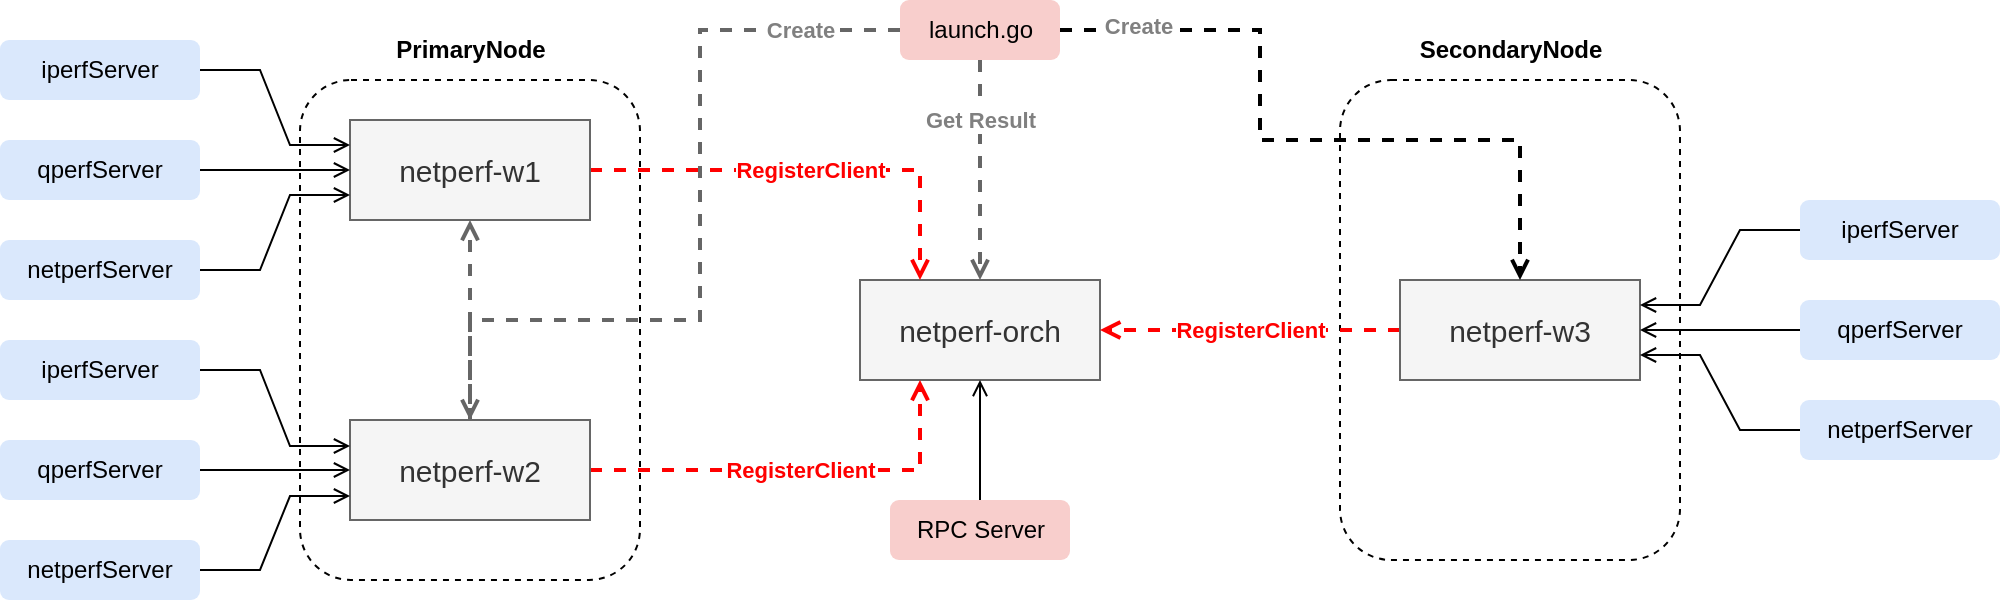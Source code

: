 <mxfile version="27.2.0" pages="3">
  <diagram id="VXbAGeEgsVZhyaCTbNGl" name="netperf1">
    <mxGraphModel dx="2221" dy="900" grid="1" gridSize="10" guides="1" tooltips="1" connect="1" arrows="1" fold="1" page="1" pageScale="1" pageWidth="827" pageHeight="1169" math="0" shadow="0">
      <root>
        <mxCell id="0" />
        <mxCell id="1" parent="0" />
        <mxCell id="hafv1-6mppV9TQb51-2B-1" value="" style="rounded=1;whiteSpace=wrap;html=1;dashed=1;fillColor=none;" parent="1" vertex="1">
          <mxGeometry x="40" y="170" width="170" height="250" as="geometry" />
        </mxCell>
        <mxCell id="hafv1-6mppV9TQb51-2B-2" value="" style="rounded=1;whiteSpace=wrap;html=1;dashed=1;fillColor=none;" parent="1" vertex="1">
          <mxGeometry x="560" y="170" width="170" height="240" as="geometry" />
        </mxCell>
        <mxCell id="hafv1-6mppV9TQb51-2B-3" value="PrimaryNode" style="text;html=1;align=center;verticalAlign=middle;resizable=0;points=[];autosize=1;strokeColor=none;fillColor=none;fontStyle=1" parent="1" vertex="1">
          <mxGeometry x="80" y="140" width="90" height="30" as="geometry" />
        </mxCell>
        <mxCell id="hafv1-6mppV9TQb51-2B-4" value="SecondaryNode" style="text;html=1;align=center;verticalAlign=middle;resizable=0;points=[];autosize=1;strokeColor=none;fillColor=none;fontStyle=1" parent="1" vertex="1">
          <mxGeometry x="590" y="140" width="110" height="30" as="geometry" />
        </mxCell>
        <mxCell id="hafv1-6mppV9TQb51-2B-5" value="netperf-orch" style="rounded=0;whiteSpace=wrap;html=1;fontSize=15;fillColor=#f5f5f5;fontColor=#333333;strokeColor=#666666;" parent="1" vertex="1">
          <mxGeometry x="320" y="270" width="120" height="50" as="geometry" />
        </mxCell>
        <mxCell id="r1giTlEywSLLr1laafx--2" value="RegisterClient" style="edgeStyle=orthogonalEdgeStyle;rounded=0;orthogonalLoop=1;jettySize=auto;html=1;exitX=1;exitY=0.5;exitDx=0;exitDy=0;entryX=0.25;entryY=0;entryDx=0;entryDy=0;dashed=1;strokeWidth=2;endArrow=open;endFill=0;fontStyle=1;fillColor=#f8cecc;strokeColor=#FF0000;fontColor=#FF0000;" edge="1" parent="1" source="hafv1-6mppV9TQb51-2B-6" target="hafv1-6mppV9TQb51-2B-5">
          <mxGeometry relative="1" as="geometry" />
        </mxCell>
        <mxCell id="hafv1-6mppV9TQb51-2B-6" value="netperf-w1" style="rounded=0;whiteSpace=wrap;html=1;fontSize=15;fillColor=#f5f5f5;fontColor=#333333;strokeColor=#666666;" parent="1" vertex="1">
          <mxGeometry x="65" y="190" width="120" height="50" as="geometry" />
        </mxCell>
        <mxCell id="r1giTlEywSLLr1laafx--3" value="RegisterClient" style="edgeStyle=orthogonalEdgeStyle;rounded=0;orthogonalLoop=1;jettySize=auto;html=1;exitX=1;exitY=0.5;exitDx=0;exitDy=0;entryX=0.25;entryY=1;entryDx=0;entryDy=0;dashed=1;strokeWidth=2;endArrow=open;endFill=0;fontStyle=1;fillColor=#f8cecc;strokeColor=#FF0000;fontColor=#FF0000;" edge="1" parent="1" source="hafv1-6mppV9TQb51-2B-7" target="hafv1-6mppV9TQb51-2B-5">
          <mxGeometry relative="1" as="geometry" />
        </mxCell>
        <mxCell id="7cTPpPJ3T0sRZZjvVh4f-9" style="edgeStyle=orthogonalEdgeStyle;rounded=0;orthogonalLoop=1;jettySize=auto;html=1;exitX=0.5;exitY=0;exitDx=0;exitDy=0;entryX=0.5;entryY=1;entryDx=0;entryDy=0;dashed=1;strokeWidth=2;endArrow=open;endFill=0;fillColor=#f5f5f5;strokeColor=#666666;" edge="1" parent="1" source="hafv1-6mppV9TQb51-2B-7" target="hafv1-6mppV9TQb51-2B-6">
          <mxGeometry relative="1" as="geometry" />
        </mxCell>
        <mxCell id="hafv1-6mppV9TQb51-2B-7" value="netperf-w2" style="rounded=0;whiteSpace=wrap;html=1;fontSize=15;fillColor=#f5f5f5;fontColor=#333333;strokeColor=#666666;" parent="1" vertex="1">
          <mxGeometry x="65" y="340" width="120" height="50" as="geometry" />
        </mxCell>
        <mxCell id="r1giTlEywSLLr1laafx--4" value="RegisterClient" style="edgeStyle=orthogonalEdgeStyle;rounded=0;orthogonalLoop=1;jettySize=auto;html=1;exitX=0;exitY=0.5;exitDx=0;exitDy=0;entryX=1;entryY=0.5;entryDx=0;entryDy=0;dashed=1;endArrow=open;endFill=0;strokeWidth=2;fontStyle=1;fillColor=#f8cecc;strokeColor=#FF0000;fontColor=#FF0000;" edge="1" parent="1" source="hafv1-6mppV9TQb51-2B-8" target="hafv1-6mppV9TQb51-2B-5">
          <mxGeometry relative="1" as="geometry">
            <mxPoint as="offset" />
          </mxGeometry>
        </mxCell>
        <mxCell id="hafv1-6mppV9TQb51-2B-8" value="netperf-w3" style="rounded=0;whiteSpace=wrap;html=1;fontSize=15;fillColor=#f5f5f5;fontColor=#333333;strokeColor=#666666;" parent="1" vertex="1">
          <mxGeometry x="590" y="270" width="120" height="50" as="geometry" />
        </mxCell>
        <mxCell id="r1giTlEywSLLr1laafx--1" value="" style="edgeStyle=orthogonalEdgeStyle;rounded=0;orthogonalLoop=1;jettySize=auto;html=1;endArrow=open;endFill=0;" edge="1" parent="1" source="HHlM9YS4lonoVgyk4-k4-9" target="hafv1-6mppV9TQb51-2B-5">
          <mxGeometry relative="1" as="geometry" />
        </mxCell>
        <mxCell id="HHlM9YS4lonoVgyk4-k4-9" value="RPC Server" style="text;html=1;align=center;verticalAlign=middle;resizable=0;points=[];autosize=1;strokeColor=none;fillColor=#f8cecc;rounded=1;" vertex="1" parent="1">
          <mxGeometry x="335" y="380" width="90" height="30" as="geometry" />
        </mxCell>
        <mxCell id="qP9TsbjrUtr7EIJubYnh-11" style="edgeStyle=entityRelationEdgeStyle;rounded=0;orthogonalLoop=1;jettySize=auto;html=1;exitX=1;exitY=0.5;exitDx=0;exitDy=0;entryX=0;entryY=0.25;entryDx=0;entryDy=0;endArrow=open;endFill=0;" edge="1" parent="1" source="qP9TsbjrUtr7EIJubYnh-8" target="hafv1-6mppV9TQb51-2B-6">
          <mxGeometry relative="1" as="geometry" />
        </mxCell>
        <mxCell id="qP9TsbjrUtr7EIJubYnh-8" value="iperfServer" style="rounded=1;whiteSpace=wrap;html=1;fillColor=#dae8fc;strokeColor=none;" vertex="1" parent="1">
          <mxGeometry x="-110" y="150" width="100" height="30" as="geometry" />
        </mxCell>
        <mxCell id="qP9TsbjrUtr7EIJubYnh-13" style="edgeStyle=entityRelationEdgeStyle;rounded=0;orthogonalLoop=1;jettySize=auto;html=1;exitX=1;exitY=0.5;exitDx=0;exitDy=0;entryX=0;entryY=0.5;entryDx=0;entryDy=0;endArrow=open;endFill=0;" edge="1" parent="1" source="qP9TsbjrUtr7EIJubYnh-9" target="hafv1-6mppV9TQb51-2B-6">
          <mxGeometry relative="1" as="geometry" />
        </mxCell>
        <mxCell id="qP9TsbjrUtr7EIJubYnh-9" value="qperfServer" style="rounded=1;whiteSpace=wrap;html=1;fillColor=#dae8fc;strokeColor=none;" vertex="1" parent="1">
          <mxGeometry x="-110" y="200" width="100" height="30" as="geometry" />
        </mxCell>
        <mxCell id="qP9TsbjrUtr7EIJubYnh-14" style="edgeStyle=entityRelationEdgeStyle;rounded=0;orthogonalLoop=1;jettySize=auto;html=1;exitX=1;exitY=0.5;exitDx=0;exitDy=0;entryX=0;entryY=0.75;entryDx=0;entryDy=0;endArrow=open;endFill=0;" edge="1" parent="1" source="qP9TsbjrUtr7EIJubYnh-10" target="hafv1-6mppV9TQb51-2B-6">
          <mxGeometry relative="1" as="geometry" />
        </mxCell>
        <mxCell id="qP9TsbjrUtr7EIJubYnh-10" value="netperfServer" style="rounded=1;whiteSpace=wrap;html=1;fillColor=#dae8fc;strokeColor=none;" vertex="1" parent="1">
          <mxGeometry x="-110" y="250" width="100" height="30" as="geometry" />
        </mxCell>
        <mxCell id="qP9TsbjrUtr7EIJubYnh-16" style="edgeStyle=entityRelationEdgeStyle;rounded=0;orthogonalLoop=1;jettySize=auto;html=1;exitX=1;exitY=0.5;exitDx=0;exitDy=0;entryX=0;entryY=0.25;entryDx=0;entryDy=0;endArrow=open;endFill=0;" edge="1" parent="1" source="qP9TsbjrUtr7EIJubYnh-17">
          <mxGeometry relative="1" as="geometry">
            <mxPoint x="65" y="353" as="targetPoint" />
          </mxGeometry>
        </mxCell>
        <mxCell id="qP9TsbjrUtr7EIJubYnh-17" value="iperfServer" style="rounded=1;whiteSpace=wrap;html=1;fillColor=#dae8fc;strokeColor=none;" vertex="1" parent="1">
          <mxGeometry x="-110" y="300" width="100" height="30" as="geometry" />
        </mxCell>
        <mxCell id="qP9TsbjrUtr7EIJubYnh-18" style="edgeStyle=entityRelationEdgeStyle;rounded=0;orthogonalLoop=1;jettySize=auto;html=1;exitX=1;exitY=0.5;exitDx=0;exitDy=0;entryX=0;entryY=0.5;entryDx=0;entryDy=0;endArrow=open;endFill=0;" edge="1" parent="1" source="qP9TsbjrUtr7EIJubYnh-19">
          <mxGeometry relative="1" as="geometry">
            <mxPoint x="65" y="365" as="targetPoint" />
          </mxGeometry>
        </mxCell>
        <mxCell id="qP9TsbjrUtr7EIJubYnh-19" value="qperfServer" style="rounded=1;whiteSpace=wrap;html=1;fillColor=#dae8fc;strokeColor=none;" vertex="1" parent="1">
          <mxGeometry x="-110" y="350" width="100" height="30" as="geometry" />
        </mxCell>
        <mxCell id="qP9TsbjrUtr7EIJubYnh-20" style="edgeStyle=entityRelationEdgeStyle;rounded=0;orthogonalLoop=1;jettySize=auto;html=1;exitX=1;exitY=0.5;exitDx=0;exitDy=0;entryX=0;entryY=0.75;entryDx=0;entryDy=0;endArrow=open;endFill=0;" edge="1" parent="1" source="qP9TsbjrUtr7EIJubYnh-21">
          <mxGeometry relative="1" as="geometry">
            <mxPoint x="65" y="378" as="targetPoint" />
          </mxGeometry>
        </mxCell>
        <mxCell id="qP9TsbjrUtr7EIJubYnh-21" value="netperfServer" style="rounded=1;whiteSpace=wrap;html=1;fillColor=#dae8fc;strokeColor=none;" vertex="1" parent="1">
          <mxGeometry x="-110" y="400" width="100" height="30" as="geometry" />
        </mxCell>
        <mxCell id="qP9TsbjrUtr7EIJubYnh-22" style="edgeStyle=entityRelationEdgeStyle;rounded=0;orthogonalLoop=1;jettySize=auto;html=1;exitX=0;exitY=0.5;exitDx=0;exitDy=0;entryX=1;entryY=0.25;entryDx=0;entryDy=0;endArrow=open;endFill=0;" edge="1" parent="1" source="qP9TsbjrUtr7EIJubYnh-23" target="hafv1-6mppV9TQb51-2B-8">
          <mxGeometry relative="1" as="geometry">
            <mxPoint x="935" y="263" as="targetPoint" />
          </mxGeometry>
        </mxCell>
        <mxCell id="qP9TsbjrUtr7EIJubYnh-23" value="iperfServer" style="rounded=1;whiteSpace=wrap;html=1;fillColor=#dae8fc;strokeColor=none;" vertex="1" parent="1">
          <mxGeometry x="790" y="230" width="100" height="30" as="geometry" />
        </mxCell>
        <mxCell id="qP9TsbjrUtr7EIJubYnh-29" style="edgeStyle=entityRelationEdgeStyle;rounded=0;orthogonalLoop=1;jettySize=auto;html=1;exitX=0;exitY=0.5;exitDx=0;exitDy=0;endArrow=open;endFill=0;" edge="1" parent="1" source="qP9TsbjrUtr7EIJubYnh-25" target="hafv1-6mppV9TQb51-2B-8">
          <mxGeometry relative="1" as="geometry" />
        </mxCell>
        <mxCell id="qP9TsbjrUtr7EIJubYnh-25" value="qperfServer" style="rounded=1;whiteSpace=wrap;html=1;fillColor=#dae8fc;strokeColor=none;" vertex="1" parent="1">
          <mxGeometry x="790" y="280" width="100" height="30" as="geometry" />
        </mxCell>
        <mxCell id="qP9TsbjrUtr7EIJubYnh-30" style="edgeStyle=entityRelationEdgeStyle;rounded=0;orthogonalLoop=1;jettySize=auto;html=1;exitX=0;exitY=0.5;exitDx=0;exitDy=0;entryX=1;entryY=0.75;entryDx=0;entryDy=0;endArrow=open;endFill=0;" edge="1" parent="1" source="qP9TsbjrUtr7EIJubYnh-27" target="hafv1-6mppV9TQb51-2B-8">
          <mxGeometry relative="1" as="geometry" />
        </mxCell>
        <mxCell id="qP9TsbjrUtr7EIJubYnh-27" value="netperfServer" style="rounded=1;whiteSpace=wrap;html=1;fillColor=#dae8fc;strokeColor=none;" vertex="1" parent="1">
          <mxGeometry x="790" y="330" width="100" height="30" as="geometry" />
        </mxCell>
        <mxCell id="7cTPpPJ3T0sRZZjvVh4f-4" value="Create" style="edgeStyle=orthogonalEdgeStyle;rounded=0;orthogonalLoop=1;jettySize=auto;html=1;entryX=0.5;entryY=0;entryDx=0;entryDy=0;dashed=1;strokeWidth=2;endArrow=open;endFill=0;fillColor=#f5f5f5;strokeColor=#666666;fontStyle=1;fontColor=#808080;" edge="1" parent="1" source="7cTPpPJ3T0sRZZjvVh4f-2" target="hafv1-6mppV9TQb51-2B-7">
          <mxGeometry x="-0.756" relative="1" as="geometry">
            <mxPoint x="265" y="145" as="targetPoint" />
            <Array as="points">
              <mxPoint x="240" y="145" />
              <mxPoint x="240" y="290" />
              <mxPoint x="125" y="290" />
            </Array>
            <mxPoint as="offset" />
          </mxGeometry>
        </mxCell>
        <mxCell id="7cTPpPJ3T0sRZZjvVh4f-5" value="Get Result" style="edgeStyle=orthogonalEdgeStyle;rounded=0;orthogonalLoop=1;jettySize=auto;html=1;dashed=1;strokeWidth=2;fillColor=#f5f5f5;strokeColor=#666666;endArrow=open;endFill=0;fontStyle=1;fontColor=#808080;" edge="1" parent="1" source="7cTPpPJ3T0sRZZjvVh4f-2" target="hafv1-6mppV9TQb51-2B-5">
          <mxGeometry x="-0.455" relative="1" as="geometry">
            <mxPoint as="offset" />
          </mxGeometry>
        </mxCell>
        <mxCell id="7cTPpPJ3T0sRZZjvVh4f-7" value="" style="edgeStyle=orthogonalEdgeStyle;rounded=0;orthogonalLoop=1;jettySize=auto;html=1;entryX=0.5;entryY=0;entryDx=0;entryDy=0;dashed=1;strokeWidth=2;endArrow=open;endFill=0;" edge="1" parent="1" source="7cTPpPJ3T0sRZZjvVh4f-2" target="hafv1-6mppV9TQb51-2B-8">
          <mxGeometry relative="1" as="geometry">
            <mxPoint x="495" y="145" as="targetPoint" />
            <Array as="points">
              <mxPoint x="520" y="145" />
              <mxPoint x="520" y="200" />
              <mxPoint x="650" y="200" />
            </Array>
          </mxGeometry>
        </mxCell>
        <mxCell id="7cTPpPJ3T0sRZZjvVh4f-10" value="Create" style="edgeLabel;html=1;align=center;verticalAlign=middle;resizable=0;points=[];fontStyle=1;fontColor=#808080;" vertex="1" connectable="0" parent="7cTPpPJ3T0sRZZjvVh4f-7">
          <mxGeometry x="-0.781" y="2" relative="1" as="geometry">
            <mxPoint as="offset" />
          </mxGeometry>
        </mxCell>
        <mxCell id="7cTPpPJ3T0sRZZjvVh4f-2" value="launch.go" style="text;html=1;align=center;verticalAlign=middle;resizable=0;points=[];autosize=1;strokeColor=none;fillColor=#f8cecc;rounded=1;" vertex="1" parent="1">
          <mxGeometry x="340" y="130" width="80" height="30" as="geometry" />
        </mxCell>
      </root>
    </mxGraphModel>
  </diagram>
  <diagram id="4I8pT19YToLz_I8n_rhu" name="netperf2">
    <mxGraphModel dx="1220" dy="788" grid="1" gridSize="10" guides="1" tooltips="1" connect="1" arrows="1" fold="1" page="1" pageScale="1" pageWidth="827" pageHeight="1169" math="0" shadow="0">
      <root>
        <mxCell id="0" />
        <mxCell id="1" parent="0" />
        <mxCell id="pnnvRrqLB8j-RoFZCYeV-4" style="edgeStyle=orthogonalEdgeStyle;rounded=0;orthogonalLoop=1;jettySize=auto;html=1;exitX=0.5;exitY=1;exitDx=0;exitDy=0;endArrow=none;endFill=0;strokeWidth=2;" edge="1" parent="1" source="OTDzqEtBaWK8ezQFakk3-1">
          <mxGeometry relative="1" as="geometry">
            <mxPoint x="200" y="540" as="targetPoint" />
          </mxGeometry>
        </mxCell>
        <mxCell id="OTDzqEtBaWK8ezQFakk3-1" value="&lt;span style=&quot;font-size: 15px;&quot;&gt;netperf-orch&lt;/span&gt;" style="rounded=1;whiteSpace=wrap;html=1;fillColor=#ffe6cc;strokeColor=default;strokeWidth=2;" vertex="1" parent="1">
          <mxGeometry x="150" y="80" width="100" height="30" as="geometry" />
        </mxCell>
        <mxCell id="pnnvRrqLB8j-RoFZCYeV-5" style="edgeStyle=orthogonalEdgeStyle;rounded=0;orthogonalLoop=1;jettySize=auto;html=1;exitX=0.5;exitY=1;exitDx=0;exitDy=0;endArrow=none;endFill=0;strokeWidth=2;" edge="1" parent="1" source="pnnvRrqLB8j-RoFZCYeV-35">
          <mxGeometry relative="1" as="geometry">
            <mxPoint x="390" y="720" as="targetPoint" />
          </mxGeometry>
        </mxCell>
        <mxCell id="pnnvRrqLB8j-RoFZCYeV-1" value="&lt;span style=&quot;font-size: 15px;&quot;&gt;netperf-w1&lt;/span&gt;" style="rounded=1;whiteSpace=wrap;html=1;fillColor=#ffe6cc;strokeColor=default;strokeWidth=2;" vertex="1" parent="1">
          <mxGeometry x="340" y="80" width="100" height="30" as="geometry" />
        </mxCell>
        <mxCell id="pnnvRrqLB8j-RoFZCYeV-6" style="edgeStyle=orthogonalEdgeStyle;rounded=0;orthogonalLoop=1;jettySize=auto;html=1;exitX=0.5;exitY=1;exitDx=0;exitDy=0;endArrow=none;endFill=0;strokeWidth=2;" edge="1" parent="1" source="pnnvRrqLB8j-RoFZCYeV-38">
          <mxGeometry relative="1" as="geometry">
            <mxPoint x="570" y="720" as="targetPoint" />
          </mxGeometry>
        </mxCell>
        <mxCell id="pnnvRrqLB8j-RoFZCYeV-2" value="&lt;span style=&quot;font-size: 15px;&quot;&gt;netperf-w2&lt;/span&gt;" style="rounded=1;whiteSpace=wrap;html=1;fillColor=#ffe6cc;strokeColor=default;strokeWidth=2;" vertex="1" parent="1">
          <mxGeometry x="520" y="80" width="100" height="30" as="geometry" />
        </mxCell>
        <mxCell id="pnnvRrqLB8j-RoFZCYeV-3" value="&lt;span style=&quot;font-size: 15px;&quot;&gt;netperf-w3&lt;/span&gt;" style="rounded=1;whiteSpace=wrap;html=1;fillColor=#ffe6cc;strokeColor=default;strokeWidth=2;" vertex="1" parent="1">
          <mxGeometry x="710" y="80" width="100" height="30" as="geometry" />
        </mxCell>
        <mxCell id="pnnvRrqLB8j-RoFZCYeV-8" value="" style="rounded=0;whiteSpace=wrap;html=1;strokeWidth=2;fillColor=#f5f5f5;fontColor=#333333;strokeColor=#666666;" vertex="1" parent="1">
          <mxGeometry x="190" y="130.5" width="20" height="570" as="geometry" />
        </mxCell>
        <mxCell id="pnnvRrqLB8j-RoFZCYeV-10" value="Register" style="edgeStyle=orthogonalEdgeStyle;rounded=0;orthogonalLoop=1;jettySize=auto;html=1;entryX=0;entryY=0;entryDx=0;entryDy=0;endArrow=open;endFill=0;dashed=1;" edge="1" parent="1" source="pnnvRrqLB8j-RoFZCYeV-9" target="pnnvRrqLB8j-RoFZCYeV-8">
          <mxGeometry relative="1" as="geometry">
            <Array as="points">
              <mxPoint x="150" y="140" />
              <mxPoint x="150" y="140" />
            </Array>
          </mxGeometry>
        </mxCell>
        <mxCell id="pnnvRrqLB8j-RoFZCYeV-9" value="NetPerfRpc" style="text;html=1;align=center;verticalAlign=middle;resizable=0;points=[];autosize=1;strokeColor=#666666;fillColor=#f5f5f5;rounded=1;fontColor=#333333;" vertex="1" parent="1">
          <mxGeometry x="30" y="125" width="90" height="30" as="geometry" />
        </mxCell>
        <mxCell id="pnnvRrqLB8j-RoFZCYeV-12" value="" style="edgeStyle=orthogonalEdgeStyle;rounded=0;orthogonalLoop=1;jettySize=auto;html=1;exitX=0.5;exitY=1;exitDx=0;exitDy=0;endArrow=none;endFill=0;strokeWidth=2;" edge="1" parent="1" source="pnnvRrqLB8j-RoFZCYeV-1" target="pnnvRrqLB8j-RoFZCYeV-11">
          <mxGeometry relative="1" as="geometry">
            <mxPoint x="390" y="450" as="targetPoint" />
            <mxPoint x="390" y="110" as="sourcePoint" />
          </mxGeometry>
        </mxCell>
        <mxCell id="pnnvRrqLB8j-RoFZCYeV-13" value="I. RegisterlClient" style="rounded=0;orthogonalLoop=1;jettySize=auto;html=1;exitX=0;exitY=0;exitDx=0;exitDy=0;dashed=1;endArrow=open;endFill=0;" edge="1" parent="1" source="pnnvRrqLB8j-RoFZCYeV-11">
          <mxGeometry x="0.003" relative="1" as="geometry">
            <mxPoint x="210" y="160" as="targetPoint" />
            <mxPoint as="offset" />
          </mxGeometry>
        </mxCell>
        <mxCell id="pnnvRrqLB8j-RoFZCYeV-15" value="" style="edgeStyle=orthogonalEdgeStyle;rounded=0;orthogonalLoop=1;jettySize=auto;html=1;exitX=0.5;exitY=1;exitDx=0;exitDy=0;endArrow=none;endFill=0;strokeWidth=2;" edge="1" parent="1" source="pnnvRrqLB8j-RoFZCYeV-2" target="pnnvRrqLB8j-RoFZCYeV-14">
          <mxGeometry relative="1" as="geometry">
            <mxPoint x="570" y="450" as="targetPoint" />
            <mxPoint x="570" y="110" as="sourcePoint" />
          </mxGeometry>
        </mxCell>
        <mxCell id="pnnvRrqLB8j-RoFZCYeV-18" value="I. RegisterClient" style="rounded=0;orthogonalLoop=1;jettySize=auto;html=1;exitX=0;exitY=0;exitDx=0;exitDy=0;dashed=1;endArrow=open;endFill=0;" edge="1" parent="1" source="pnnvRrqLB8j-RoFZCYeV-14">
          <mxGeometry x="-0.533" relative="1" as="geometry">
            <mxPoint x="210" y="190" as="targetPoint" />
            <mxPoint as="offset" />
          </mxGeometry>
        </mxCell>
        <mxCell id="pnnvRrqLB8j-RoFZCYeV-17" value="" style="edgeStyle=orthogonalEdgeStyle;rounded=0;orthogonalLoop=1;jettySize=auto;html=1;exitX=0.5;exitY=1;exitDx=0;exitDy=0;endArrow=none;endFill=0;strokeWidth=2;" edge="1" parent="1" source="pnnvRrqLB8j-RoFZCYeV-3" target="pnnvRrqLB8j-RoFZCYeV-16">
          <mxGeometry relative="1" as="geometry">
            <mxPoint x="760" y="450" as="targetPoint" />
            <mxPoint x="760" y="110" as="sourcePoint" />
          </mxGeometry>
        </mxCell>
        <mxCell id="pnnvRrqLB8j-RoFZCYeV-19" value="I. RegisterClient" style="rounded=0;orthogonalLoop=1;jettySize=auto;html=1;exitX=0;exitY=0;exitDx=0;exitDy=0;dashed=1;endArrow=open;endFill=0;" edge="1" parent="1" source="pnnvRrqLB8j-RoFZCYeV-16">
          <mxGeometry x="-0.695" relative="1" as="geometry">
            <mxPoint x="210" y="220" as="targetPoint" />
            <mxPoint as="offset" />
          </mxGeometry>
        </mxCell>
        <mxCell id="pnnvRrqLB8j-RoFZCYeV-16" value="" style="rounded=0;whiteSpace=wrap;html=1;strokeWidth=2;fillColor=#f5f5f5;fontColor=#333333;strokeColor=#666666;" vertex="1" parent="1">
          <mxGeometry x="750" y="220" width="20" height="90" as="geometry" />
        </mxCell>
        <mxCell id="pnnvRrqLB8j-RoFZCYeV-11" value="" style="rounded=0;whiteSpace=wrap;html=1;strokeWidth=2;fillColor=#f5f5f5;fontColor=#333333;strokeColor=#666666;" vertex="1" parent="1">
          <mxGeometry x="380" y="160" width="20" height="90" as="geometry" />
        </mxCell>
        <mxCell id="pnnvRrqLB8j-RoFZCYeV-14" value="" style="rounded=0;whiteSpace=wrap;html=1;strokeWidth=2;fillColor=#f5f5f5;fontColor=#333333;strokeColor=#666666;" vertex="1" parent="1">
          <mxGeometry x="560" y="189" width="20" height="91" as="geometry" />
        </mxCell>
        <mxCell id="pnnvRrqLB8j-RoFZCYeV-20" value="II. WorkItem.ServerItem" style="rounded=0;orthogonalLoop=1;jettySize=auto;html=1;exitX=0;exitY=1;exitDx=0;exitDy=0;startArrow=open;startFill=0;endArrow=none;endFill=0;dashed=1;" edge="1" parent="1" source="pnnvRrqLB8j-RoFZCYeV-11">
          <mxGeometry x="-0.003" relative="1" as="geometry">
            <mxPoint x="210" y="249" as="targetPoint" />
            <mxPoint as="offset" />
          </mxGeometry>
        </mxCell>
        <mxCell id="pnnvRrqLB8j-RoFZCYeV-21" style="rounded=0;orthogonalLoop=1;jettySize=auto;html=1;exitX=0;exitY=1;exitDx=0;exitDy=0;strokeColor=default;endArrow=none;endFill=0;startArrow=open;startFill=0;dashed=1;" edge="1" parent="1" source="pnnvRrqLB8j-RoFZCYeV-14">
          <mxGeometry relative="1" as="geometry">
            <mxPoint x="210" y="280" as="targetPoint" />
          </mxGeometry>
        </mxCell>
        <mxCell id="pnnvRrqLB8j-RoFZCYeV-22" value="II. WorkItem.ServerItem" style="edgeLabel;html=1;align=center;verticalAlign=middle;resizable=0;points=[];" vertex="1" connectable="0" parent="pnnvRrqLB8j-RoFZCYeV-21">
          <mxGeometry x="-0.515" y="1" relative="1" as="geometry">
            <mxPoint as="offset" />
          </mxGeometry>
        </mxCell>
        <mxCell id="pnnvRrqLB8j-RoFZCYeV-23" style="rounded=0;orthogonalLoop=1;jettySize=auto;html=1;exitX=0;exitY=1;exitDx=0;exitDy=0;endArrow=none;endFill=0;startArrow=open;startFill=0;dashed=1;" edge="1" parent="1" source="pnnvRrqLB8j-RoFZCYeV-16">
          <mxGeometry relative="1" as="geometry">
            <mxPoint x="210" y="310" as="targetPoint" />
          </mxGeometry>
        </mxCell>
        <mxCell id="pnnvRrqLB8j-RoFZCYeV-24" value="II. WorkItem.ServerItem" style="edgeLabel;html=1;align=center;verticalAlign=middle;resizable=0;points=[];" vertex="1" connectable="0" parent="pnnvRrqLB8j-RoFZCYeV-23">
          <mxGeometry x="-0.654" relative="1" as="geometry">
            <mxPoint as="offset" />
          </mxGeometry>
        </mxCell>
        <mxCell id="pnnvRrqLB8j-RoFZCYeV-27" value="" style="rounded=0;orthogonalLoop=1;jettySize=auto;html=1;endArrow=open;endFill=0;entryX=1;entryY=1;entryDx=0;entryDy=0;dashed=1;" edge="1" parent="1" source="pnnvRrqLB8j-RoFZCYeV-25" target="pnnvRrqLB8j-RoFZCYeV-16">
          <mxGeometry relative="1" as="geometry">
            <mxPoint x="760" y="270" as="targetPoint" />
          </mxGeometry>
        </mxCell>
        <mxCell id="pnnvRrqLB8j-RoFZCYeV-50" value="" style="edgeStyle=orthogonalEdgeStyle;rounded=0;orthogonalLoop=1;jettySize=auto;html=1;entryX=0.006;entryY=0.472;entryDx=0;entryDy=0;entryPerimeter=0;curved=1;endArrow=open;endFill=0;" edge="1" parent="1" source="pnnvRrqLB8j-RoFZCYeV-25" target="pnnvRrqLB8j-RoFZCYeV-49">
          <mxGeometry relative="1" as="geometry" />
        </mxCell>
        <mxCell id="pnnvRrqLB8j-RoFZCYeV-51" value="" style="edgeStyle=orthogonalEdgeStyle;rounded=0;orthogonalLoop=1;jettySize=auto;html=1;entryX=0.009;entryY=0.494;entryDx=0;entryDy=0;entryPerimeter=0;curved=1;endArrow=open;endFill=0;" edge="1" parent="1" source="pnnvRrqLB8j-RoFZCYeV-25" target="pnnvRrqLB8j-RoFZCYeV-48">
          <mxGeometry relative="1" as="geometry" />
        </mxCell>
        <mxCell id="pnnvRrqLB8j-RoFZCYeV-25" value="server" style="text;html=1;align=center;verticalAlign=middle;resizable=0;points=[];autosize=1;strokeColor=none;fillColor=#f8cecc;rounded=1;" vertex="1" parent="1">
          <mxGeometry x="810" y="295" width="60" height="30" as="geometry" />
        </mxCell>
        <mxCell id="pnnvRrqLB8j-RoFZCYeV-29" value="" style="rounded=0;orthogonalLoop=1;jettySize=auto;html=1;entryX=1;entryY=1;entryDx=0;entryDy=0;endArrow=open;endFill=0;dashed=1;" edge="1" parent="1" source="pnnvRrqLB8j-RoFZCYeV-28" target="pnnvRrqLB8j-RoFZCYeV-14">
          <mxGeometry relative="1" as="geometry" />
        </mxCell>
        <mxCell id="pnnvRrqLB8j-RoFZCYeV-28" value="server" style="text;html=1;align=center;verticalAlign=middle;resizable=0;points=[];autosize=1;strokeColor=none;fillColor=#f8cecc;rounded=1;" vertex="1" parent="1">
          <mxGeometry x="630" y="265" width="60" height="30" as="geometry" />
        </mxCell>
        <mxCell id="pnnvRrqLB8j-RoFZCYeV-31" value="" style="rounded=0;orthogonalLoop=1;jettySize=auto;html=1;endArrow=open;endFill=0;dashed=1;entryX=1;entryY=1;entryDx=0;entryDy=0;" edge="1" parent="1" source="pnnvRrqLB8j-RoFZCYeV-30" target="pnnvRrqLB8j-RoFZCYeV-11">
          <mxGeometry relative="1" as="geometry">
            <mxPoint x="406" y="250" as="targetPoint" />
          </mxGeometry>
        </mxCell>
        <mxCell id="pnnvRrqLB8j-RoFZCYeV-30" value="server" style="text;html=1;align=center;verticalAlign=middle;resizable=0;points=[];autosize=1;strokeColor=none;fillColor=#f8cecc;rounded=1;" vertex="1" parent="1">
          <mxGeometry x="436" y="235" width="60" height="30" as="geometry" />
        </mxCell>
        <mxCell id="pnnvRrqLB8j-RoFZCYeV-36" value="" style="edgeStyle=orthogonalEdgeStyle;rounded=0;orthogonalLoop=1;jettySize=auto;html=1;exitX=0.5;exitY=1;exitDx=0;exitDy=0;endArrow=none;endFill=0;strokeWidth=2;" edge="1" parent="1" source="pnnvRrqLB8j-RoFZCYeV-11" target="pnnvRrqLB8j-RoFZCYeV-35">
          <mxGeometry relative="1" as="geometry">
            <mxPoint x="390" y="450" as="targetPoint" />
            <mxPoint x="390" y="250" as="sourcePoint" />
          </mxGeometry>
        </mxCell>
        <mxCell id="pnnvRrqLB8j-RoFZCYeV-37" value="III. RegisterlClient" style="rounded=0;orthogonalLoop=1;jettySize=auto;html=1;exitX=0;exitY=0;exitDx=0;exitDy=0;dashed=1;endArrow=open;endFill=0;" edge="1" parent="1" source="pnnvRrqLB8j-RoFZCYeV-35">
          <mxGeometry x="0.003" relative="1" as="geometry">
            <mxPoint x="210" y="340" as="targetPoint" />
            <mxPoint x="464" y="210" as="sourcePoint" />
            <mxPoint as="offset" />
          </mxGeometry>
        </mxCell>
        <mxCell id="pnnvRrqLB8j-RoFZCYeV-39" value="" style="edgeStyle=orthogonalEdgeStyle;rounded=0;orthogonalLoop=1;jettySize=auto;html=1;exitX=0.5;exitY=1;exitDx=0;exitDy=0;endArrow=none;endFill=0;strokeWidth=2;" edge="1" parent="1" source="pnnvRrqLB8j-RoFZCYeV-14" target="pnnvRrqLB8j-RoFZCYeV-38">
          <mxGeometry relative="1" as="geometry">
            <mxPoint x="570" y="450" as="targetPoint" />
            <mxPoint x="570" y="280" as="sourcePoint" />
          </mxGeometry>
        </mxCell>
        <mxCell id="pnnvRrqLB8j-RoFZCYeV-41" value="" style="edgeStyle=orthogonalEdgeStyle;rounded=0;orthogonalLoop=1;jettySize=auto;html=1;exitX=0.5;exitY=1;exitDx=0;exitDy=0;endArrow=none;endFill=0;strokeWidth=2;" edge="1" parent="1" source="pnnvRrqLB8j-RoFZCYeV-16" target="pnnvRrqLB8j-RoFZCYeV-40">
          <mxGeometry relative="1" as="geometry">
            <mxPoint x="760" y="450" as="targetPoint" />
            <mxPoint x="760" y="310" as="sourcePoint" />
          </mxGeometry>
        </mxCell>
        <mxCell id="pnnvRrqLB8j-RoFZCYeV-58" style="edgeStyle=orthogonalEdgeStyle;rounded=0;orthogonalLoop=1;jettySize=auto;html=1;exitX=0.5;exitY=1;exitDx=0;exitDy=0;strokeWidth=2;endArrow=none;endFill=0;" edge="1" parent="1" source="pnnvRrqLB8j-RoFZCYeV-40">
          <mxGeometry relative="1" as="geometry">
            <mxPoint x="760" y="720" as="targetPoint" />
          </mxGeometry>
        </mxCell>
        <mxCell id="pnnvRrqLB8j-RoFZCYeV-40" value="" style="rounded=0;whiteSpace=wrap;html=1;strokeWidth=2;fillColor=#f5f5f5;fontColor=#333333;strokeColor=#666666;" vertex="1" parent="1">
          <mxGeometry x="750" y="400" width="20" height="91" as="geometry" />
        </mxCell>
        <mxCell id="pnnvRrqLB8j-RoFZCYeV-45" value="III. RegisterClient" style="rounded=0;orthogonalLoop=1;jettySize=auto;html=1;exitX=0;exitY=0;exitDx=0;exitDy=0;dashed=1;endArrow=open;endFill=0;" edge="1" parent="1" source="pnnvRrqLB8j-RoFZCYeV-38">
          <mxGeometry x="-0.533" relative="1" as="geometry">
            <mxPoint x="210" y="370" as="targetPoint" />
            <mxPoint x="570" y="410" as="sourcePoint" />
            <mxPoint as="offset" />
          </mxGeometry>
        </mxCell>
        <mxCell id="pnnvRrqLB8j-RoFZCYeV-46" value="III. RegisterClient" style="rounded=0;orthogonalLoop=1;jettySize=auto;html=1;exitX=0;exitY=0;exitDx=0;exitDy=0;dashed=1;endArrow=open;endFill=0;" edge="1" parent="1" source="pnnvRrqLB8j-RoFZCYeV-40">
          <mxGeometry x="-0.695" relative="1" as="geometry">
            <mxPoint x="210" y="400" as="targetPoint" />
            <mxPoint x="849" y="461" as="sourcePoint" />
            <mxPoint as="offset" />
          </mxGeometry>
        </mxCell>
        <mxCell id="pnnvRrqLB8j-RoFZCYeV-35" value="" style="rounded=0;whiteSpace=wrap;html=1;strokeWidth=2;fillColor=#f5f5f5;fontColor=#333333;strokeColor=#666666;" vertex="1" parent="1">
          <mxGeometry x="380" y="340" width="20" height="90" as="geometry" />
        </mxCell>
        <mxCell id="pnnvRrqLB8j-RoFZCYeV-38" value="" style="rounded=0;whiteSpace=wrap;html=1;strokeWidth=2;fillColor=#f5f5f5;fontColor=#333333;strokeColor=#666666;" vertex="1" parent="1">
          <mxGeometry x="560" y="370" width="20" height="91" as="geometry" />
        </mxCell>
        <mxCell id="pnnvRrqLB8j-RoFZCYeV-47" value="iperfServer" style="text;html=1;align=center;verticalAlign=middle;resizable=0;points=[];autosize=1;strokeColor=none;fillColor=#f8cecc;rounded=1;" vertex="1" parent="1">
          <mxGeometry x="920" y="250" width="80" height="30" as="geometry" />
        </mxCell>
        <mxCell id="pnnvRrqLB8j-RoFZCYeV-48" value="qperfServer" style="text;html=1;align=center;verticalAlign=middle;resizable=0;points=[];autosize=1;strokeColor=none;fillColor=#f8cecc;rounded=1;" vertex="1" parent="1">
          <mxGeometry x="915" y="295" width="90" height="30" as="geometry" />
        </mxCell>
        <mxCell id="pnnvRrqLB8j-RoFZCYeV-49" value="netperfServer" style="text;html=1;align=center;verticalAlign=middle;resizable=0;points=[];autosize=1;strokeColor=none;fillColor=#f8cecc;rounded=1;" vertex="1" parent="1">
          <mxGeometry x="910" y="340" width="100" height="30" as="geometry" />
        </mxCell>
        <mxCell id="pnnvRrqLB8j-RoFZCYeV-52" value="" style="edgeStyle=orthogonalEdgeStyle;rounded=0;orthogonalLoop=1;jettySize=auto;html=1;entryX=-0.009;entryY=0.497;entryDx=0;entryDy=0;entryPerimeter=0;curved=1;exitX=0.999;exitY=0.498;exitDx=0;exitDy=0;exitPerimeter=0;endArrow=open;endFill=0;" edge="1" parent="1" source="pnnvRrqLB8j-RoFZCYeV-25" target="pnnvRrqLB8j-RoFZCYeV-47">
          <mxGeometry relative="1" as="geometry">
            <mxPoint x="900" y="350" as="sourcePoint" />
            <mxPoint x="941" y="394" as="targetPoint" />
          </mxGeometry>
        </mxCell>
        <mxCell id="pnnvRrqLB8j-RoFZCYeV-53" value="IV. ClientItem&lt;div&gt;Type = qperfTcpTest&lt;br&gt;&lt;div&gt;MegSize = msgSizeMin&lt;/div&gt;&lt;/div&gt;" style="rounded=0;orthogonalLoop=1;jettySize=auto;html=1;exitX=0;exitY=1;exitDx=0;exitDy=0;endArrow=none;endFill=0;startArrow=open;startFill=0;dashed=1;" edge="1" parent="1" source="pnnvRrqLB8j-RoFZCYeV-35">
          <mxGeometry relative="1" as="geometry">
            <mxPoint x="210" y="430" as="targetPoint" />
          </mxGeometry>
        </mxCell>
        <mxCell id="pnnvRrqLB8j-RoFZCYeV-54" style="rounded=0;orthogonalLoop=1;jettySize=auto;html=1;exitX=0;exitY=1;exitDx=0;exitDy=0;entryX=1.043;entryY=0.782;entryDx=0;entryDy=0;entryPerimeter=0;endArrow=none;endFill=0;startArrow=open;startFill=0;dashed=1;" edge="1" parent="1" source="pnnvRrqLB8j-RoFZCYeV-38">
          <mxGeometry relative="1" as="geometry">
            <mxPoint x="380" y="462" as="sourcePoint" />
            <mxPoint x="211" y="461" as="targetPoint" />
          </mxGeometry>
        </mxCell>
        <mxCell id="pnnvRrqLB8j-RoFZCYeV-55" value="IV. Idle" style="edgeLabel;html=1;align=center;verticalAlign=middle;resizable=0;points=[];" vertex="1" connectable="0" parent="pnnvRrqLB8j-RoFZCYeV-54">
          <mxGeometry x="-0.494" y="-1" relative="1" as="geometry">
            <mxPoint as="offset" />
          </mxGeometry>
        </mxCell>
        <mxCell id="pnnvRrqLB8j-RoFZCYeV-56" style="rounded=0;orthogonalLoop=1;jettySize=auto;html=1;exitX=0;exitY=1;exitDx=0;exitDy=0;entryX=1.043;entryY=0.782;entryDx=0;entryDy=0;entryPerimeter=0;endArrow=none;endFill=0;startArrow=open;startFill=0;dashed=1;" edge="1" parent="1" source="pnnvRrqLB8j-RoFZCYeV-40">
          <mxGeometry relative="1" as="geometry">
            <mxPoint x="559" y="491" as="sourcePoint" />
            <mxPoint x="210" y="491" as="targetPoint" />
          </mxGeometry>
        </mxCell>
        <mxCell id="pnnvRrqLB8j-RoFZCYeV-57" value="IV. Idle" style="edgeLabel;html=1;align=center;verticalAlign=middle;resizable=0;points=[];" vertex="1" connectable="0" parent="pnnvRrqLB8j-RoFZCYeV-56">
          <mxGeometry x="-0.494" y="-1" relative="1" as="geometry">
            <mxPoint x="56" y="1" as="offset" />
          </mxGeometry>
        </mxCell>
        <mxCell id="pnnvRrqLB8j-RoFZCYeV-71" value="" style="rounded=0;orthogonalLoop=1;jettySize=auto;html=1;entryX=1;entryY=1;entryDx=0;entryDy=0;dashed=1;endArrow=open;endFill=0;" edge="1" parent="1" source="pnnvRrqLB8j-RoFZCYeV-70" target="pnnvRrqLB8j-RoFZCYeV-35">
          <mxGeometry relative="1" as="geometry" />
        </mxCell>
        <mxCell id="pnnvRrqLB8j-RoFZCYeV-72" value="Destination" style="edgeStyle=orthogonalEdgeStyle;rounded=0;orthogonalLoop=1;jettySize=auto;html=1;dashed=1;endArrow=open;endFill=0;strokeWidth=2;strokeColor=#FF0000;fontStyle=1;fontColor=#FF0000;fontSize=14;entryX=0.214;entryY=0.992;entryDx=0;entryDy=0;entryPerimeter=0;" edge="1" parent="1" source="pnnvRrqLB8j-RoFZCYeV-70" target="pnnvRrqLB8j-RoFZCYeV-28">
          <mxGeometry x="-0.002" relative="1" as="geometry">
            <mxPoint as="offset" />
          </mxGeometry>
        </mxCell>
        <mxCell id="pnnvRrqLB8j-RoFZCYeV-70" value="qperfClient" style="text;html=1;align=center;verticalAlign=middle;resizable=0;points=[];autosize=1;strokeColor=none;fillColor=#f8cecc;rounded=1;" vertex="1" parent="1">
          <mxGeometry x="426" y="416" width="80" height="30" as="geometry" />
        </mxCell>
        <mxCell id="pnnvRrqLB8j-RoFZCYeV-73" value="III. RegisterlClient" style="rounded=0;orthogonalLoop=1;jettySize=auto;html=1;exitX=0;exitY=0;exitDx=0;exitDy=0;dashed=1;endArrow=open;endFill=0;" edge="1" parent="1" source="pnnvRrqLB8j-RoFZCYeV-77">
          <mxGeometry x="0.003" relative="1" as="geometry">
            <mxPoint x="210" y="530" as="targetPoint" />
            <mxPoint x="464" y="400" as="sourcePoint" />
            <mxPoint as="offset" />
          </mxGeometry>
        </mxCell>
        <mxCell id="pnnvRrqLB8j-RoFZCYeV-74" value="" style="rounded=0;whiteSpace=wrap;html=1;strokeWidth=2;fillColor=#f5f5f5;fontColor=#333333;strokeColor=#666666;" vertex="1" parent="1">
          <mxGeometry x="750" y="590" width="20" height="91" as="geometry" />
        </mxCell>
        <mxCell id="pnnvRrqLB8j-RoFZCYeV-75" value="III. RegisterClient" style="rounded=0;orthogonalLoop=1;jettySize=auto;html=1;exitX=0;exitY=0;exitDx=0;exitDy=0;dashed=1;endArrow=open;endFill=0;" edge="1" parent="1" source="pnnvRrqLB8j-RoFZCYeV-78">
          <mxGeometry x="-0.533" relative="1" as="geometry">
            <mxPoint x="210" y="560" as="targetPoint" />
            <mxPoint x="570" y="600" as="sourcePoint" />
            <mxPoint as="offset" />
          </mxGeometry>
        </mxCell>
        <mxCell id="pnnvRrqLB8j-RoFZCYeV-76" value="III. RegisterClient" style="rounded=0;orthogonalLoop=1;jettySize=auto;html=1;exitX=0;exitY=0;exitDx=0;exitDy=0;dashed=1;endArrow=open;endFill=0;" edge="1" parent="1" source="pnnvRrqLB8j-RoFZCYeV-74">
          <mxGeometry x="-0.695" relative="1" as="geometry">
            <mxPoint x="210" y="590" as="targetPoint" />
            <mxPoint x="849" y="651" as="sourcePoint" />
            <mxPoint as="offset" />
          </mxGeometry>
        </mxCell>
        <mxCell id="pnnvRrqLB8j-RoFZCYeV-77" value="" style="rounded=0;whiteSpace=wrap;html=1;strokeWidth=2;fillColor=#f5f5f5;fontColor=#333333;strokeColor=#666666;" vertex="1" parent="1">
          <mxGeometry x="380" y="530" width="20" height="90" as="geometry" />
        </mxCell>
        <mxCell id="pnnvRrqLB8j-RoFZCYeV-78" value="" style="rounded=0;whiteSpace=wrap;html=1;strokeWidth=2;fillColor=#f5f5f5;fontColor=#333333;strokeColor=#666666;" vertex="1" parent="1">
          <mxGeometry x="560" y="560" width="20" height="91" as="geometry" />
        </mxCell>
        <mxCell id="pnnvRrqLB8j-RoFZCYeV-79" value="IV. ClientItem&lt;div&gt;Type = qperfTcpTest&lt;br&gt;&lt;div&gt;MegSize = msgSize &amp;lt;&amp;lt; 1&lt;/div&gt;&lt;/div&gt;" style="rounded=0;orthogonalLoop=1;jettySize=auto;html=1;exitX=0;exitY=1;exitDx=0;exitDy=0;endArrow=none;endFill=0;startArrow=open;startFill=0;dashed=1;" edge="1" parent="1" source="pnnvRrqLB8j-RoFZCYeV-77">
          <mxGeometry x="-0.003" relative="1" as="geometry">
            <mxPoint x="210" y="620" as="targetPoint" />
            <mxPoint as="offset" />
          </mxGeometry>
        </mxCell>
        <mxCell id="pnnvRrqLB8j-RoFZCYeV-80" style="rounded=0;orthogonalLoop=1;jettySize=auto;html=1;exitX=0;exitY=1;exitDx=0;exitDy=0;entryX=1.043;entryY=0.782;entryDx=0;entryDy=0;entryPerimeter=0;endArrow=none;endFill=0;startArrow=open;startFill=0;dashed=1;" edge="1" parent="1" source="pnnvRrqLB8j-RoFZCYeV-78">
          <mxGeometry relative="1" as="geometry">
            <mxPoint x="380" y="652" as="sourcePoint" />
            <mxPoint x="211" y="651" as="targetPoint" />
          </mxGeometry>
        </mxCell>
        <mxCell id="pnnvRrqLB8j-RoFZCYeV-81" value="IV. Idle" style="edgeLabel;html=1;align=center;verticalAlign=middle;resizable=0;points=[];" vertex="1" connectable="0" parent="pnnvRrqLB8j-RoFZCYeV-80">
          <mxGeometry x="-0.494" y="-1" relative="1" as="geometry">
            <mxPoint as="offset" />
          </mxGeometry>
        </mxCell>
        <mxCell id="pnnvRrqLB8j-RoFZCYeV-82" style="rounded=0;orthogonalLoop=1;jettySize=auto;html=1;exitX=0;exitY=1;exitDx=0;exitDy=0;entryX=1.043;entryY=0.782;entryDx=0;entryDy=0;entryPerimeter=0;endArrow=none;endFill=0;startArrow=open;startFill=0;dashed=1;" edge="1" parent="1" source="pnnvRrqLB8j-RoFZCYeV-74">
          <mxGeometry relative="1" as="geometry">
            <mxPoint x="559" y="681" as="sourcePoint" />
            <mxPoint x="210" y="681" as="targetPoint" />
          </mxGeometry>
        </mxCell>
        <mxCell id="pnnvRrqLB8j-RoFZCYeV-83" value="IV. Idle" style="edgeLabel;html=1;align=center;verticalAlign=middle;resizable=0;points=[];" vertex="1" connectable="0" parent="pnnvRrqLB8j-RoFZCYeV-82">
          <mxGeometry x="-0.494" y="-1" relative="1" as="geometry">
            <mxPoint x="56" y="1" as="offset" />
          </mxGeometry>
        </mxCell>
        <mxCell id="pnnvRrqLB8j-RoFZCYeV-84" value="" style="rounded=0;orthogonalLoop=1;jettySize=auto;html=1;entryX=1;entryY=1;entryDx=0;entryDy=0;dashed=1;endArrow=open;endFill=0;" edge="1" parent="1" source="pnnvRrqLB8j-RoFZCYeV-85" target="pnnvRrqLB8j-RoFZCYeV-77">
          <mxGeometry relative="1" as="geometry" />
        </mxCell>
        <mxCell id="pnnvRrqLB8j-RoFZCYeV-86" value="Destination" style="edgeStyle=orthogonalEdgeStyle;rounded=0;orthogonalLoop=1;jettySize=auto;html=1;entryX=0.69;entryY=1.119;entryDx=0;entryDy=0;entryPerimeter=0;strokeColor=#FF0000;strokeWidth=2;dashed=1;endArrow=open;endFill=0;fontStyle=1;fontSize=14;fontColor=#FF0000;" edge="1" parent="1" source="pnnvRrqLB8j-RoFZCYeV-85" target="pnnvRrqLB8j-RoFZCYeV-28">
          <mxGeometry relative="1" as="geometry" />
        </mxCell>
        <mxCell id="pnnvRrqLB8j-RoFZCYeV-85" value="qperfClient" style="text;html=1;align=center;verticalAlign=middle;resizable=0;points=[];autosize=1;strokeColor=none;fillColor=#f8cecc;rounded=1;" vertex="1" parent="1">
          <mxGeometry x="426" y="606" width="80" height="30" as="geometry" />
        </mxCell>
        <mxCell id="u-idNwhApPin6V9T5Z4J-1" style="edgeStyle=orthogonalEdgeStyle;rounded=0;orthogonalLoop=1;jettySize=auto;html=1;exitX=0.5;exitY=1;exitDx=0;exitDy=0;endArrow=none;endFill=0;strokeWidth=2;" edge="1" parent="1" source="pnnvRrqLB8j-RoFZCYeV-8">
          <mxGeometry relative="1" as="geometry">
            <mxPoint x="200" y="720" as="targetPoint" />
            <mxPoint x="600" y="700" as="sourcePoint" />
          </mxGeometry>
        </mxCell>
      </root>
    </mxGraphModel>
  </diagram>
  <diagram id="6pqgBjKT0hTaebzHCHQG" name="cls getting start">
    <mxGraphModel dx="1803" dy="630" grid="1" gridSize="10" guides="1" tooltips="1" connect="1" arrows="1" fold="1" page="1" pageScale="1" pageWidth="827" pageHeight="1169" math="0" shadow="0">
      <root>
        <mxCell id="0" />
        <mxCell id="1" parent="0" />
        <mxCell id="2XOviB5HUUUxBrwXa7r_-13" value="" style="rounded=0;whiteSpace=wrap;html=1;fillColor=none;dashed=1;" vertex="1" parent="1">
          <mxGeometry x="130" y="250" width="480" height="110" as="geometry" />
        </mxCell>
        <mxCell id="2XOviB5HUUUxBrwXa7r_-5" value="" style="rounded=0;whiteSpace=wrap;html=1;fillColor=none;dashed=1;" vertex="1" parent="1">
          <mxGeometry x="132" y="135" width="480" height="85" as="geometry" />
        </mxCell>
        <mxCell id="2XOviB5HUUUxBrwXa7r_-3" value="PodStartupLatency" style="rounded=1;whiteSpace=wrap;html=1;fillColor=#ffe6cc;strokeColor=#d79b00;" vertex="1" parent="1">
          <mxGeometry x="152" y="150" width="180" height="30" as="geometry" />
        </mxCell>
        <mxCell id="2XOviB5HUUUxBrwXa7r_-4" value="WaitForControlledPodsRunning" style="rounded=1;whiteSpace=wrap;html=1;fillColor=#ffe6cc;strokeColor=#d79b00;" vertex="1" parent="1">
          <mxGeometry x="412" y="150" width="180" height="30" as="geometry" />
        </mxCell>
        <mxCell id="2XOviB5HUUUxBrwXa7r_-6" value="Start Measureents" style="text;html=1;align=center;verticalAlign=middle;resizable=0;points=[];autosize=1;strokeColor=none;fillColor=none;fontStyle=1;rotation=0;" vertex="1" parent="1">
          <mxGeometry x="310" y="105" width="120" height="30" as="geometry" />
        </mxCell>
        <mxCell id="2XOviB5HUUUxBrwXa7r_-24" style="edgeStyle=orthogonalEdgeStyle;rounded=0;orthogonalLoop=1;jettySize=auto;html=1;exitX=0.5;exitY=1;exitDx=0;exitDy=0;entryX=0.5;entryY=0;entryDx=0;entryDy=0;endArrow=open;endFill=0;" edge="1" parent="1" source="2XOviB5HUUUxBrwXa7r_-7" target="2XOviB5HUUUxBrwXa7r_-11">
          <mxGeometry relative="1" as="geometry" />
        </mxCell>
        <mxCell id="2XOviB5HUUUxBrwXa7r_-26" style="edgeStyle=orthogonalEdgeStyle;rounded=0;orthogonalLoop=1;jettySize=auto;html=1;exitX=0;exitY=0.5;exitDx=0;exitDy=0;entryX=1;entryY=0.5;entryDx=0;entryDy=0;endArrow=open;endFill=0;" edge="1" parent="1" source="2XOviB5HUUUxBrwXa7r_-7" target="2XOviB5HUUUxBrwXa7r_-25">
          <mxGeometry relative="1" as="geometry" />
        </mxCell>
        <mxCell id="2XOviB5HUUUxBrwXa7r_-7" value="CreateDeployment" style="rounded=1;whiteSpace=wrap;html=1;fillColor=#dae8fc;strokeColor=#6c8ebf;" vertex="1" parent="1">
          <mxGeometry x="280" y="260" width="180" height="30" as="geometry" />
        </mxCell>
        <mxCell id="2XOviB5HUUUxBrwXa7r_-9" value="start" style="text;html=1;align=center;verticalAlign=middle;resizable=0;points=[];autosize=1;strokeColor=none;fillColor=none;" vertex="1" parent="1">
          <mxGeometry x="212" y="180" width="50" height="30" as="geometry" />
        </mxCell>
        <mxCell id="2XOviB5HUUUxBrwXa7r_-10" value="start" style="text;html=1;align=center;verticalAlign=middle;resizable=0;points=[];autosize=1;strokeColor=none;fillColor=none;" vertex="1" parent="1">
          <mxGeometry x="477" y="180" width="50" height="30" as="geometry" />
        </mxCell>
        <mxCell id="2XOviB5HUUUxBrwXa7r_-11" value="deployment.yaml" style="rounded=1;whiteSpace=wrap;html=1;fillColor=#f5f5f5;strokeColor=#666666;fontColor=#333333;" vertex="1" parent="1">
          <mxGeometry x="280" y="310" width="180" height="30" as="geometry" />
        </mxCell>
        <mxCell id="2XOviB5HUUUxBrwXa7r_-14" value="Create Deployment" style="text;html=1;align=center;verticalAlign=middle;resizable=0;points=[];autosize=1;strokeColor=none;fillColor=none;fontStyle=1" vertex="1" parent="1">
          <mxGeometry x="305" y="220" width="130" height="30" as="geometry" />
        </mxCell>
        <mxCell id="2XOviB5HUUUxBrwXa7r_-15" value="" style="rounded=0;whiteSpace=wrap;html=1;fillColor=none;dashed=1;" vertex="1" parent="1">
          <mxGeometry x="130" y="410" width="480" height="80" as="geometry" />
        </mxCell>
        <mxCell id="2XOviB5HUUUxBrwXa7r_-16" value="Wait For Pods To Be Running" style="text;html=1;align=center;verticalAlign=middle;resizable=0;points=[];autosize=1;strokeColor=none;fillColor=none;fontStyle=1" vertex="1" parent="1">
          <mxGeometry x="280" y="380" width="180" height="30" as="geometry" />
        </mxCell>
        <mxCell id="2XOviB5HUUUxBrwXa7r_-17" value="WaitForControlledPodsRunning" style="rounded=1;whiteSpace=wrap;html=1;fillColor=#ffe6cc;strokeColor=#d79b00;" vertex="1" parent="1">
          <mxGeometry x="280" y="425" width="180" height="30" as="geometry" />
        </mxCell>
        <mxCell id="2XOviB5HUUUxBrwXa7r_-18" value="gather" style="text;html=1;align=center;verticalAlign=middle;resizable=0;points=[];autosize=1;strokeColor=none;fillColor=none;" vertex="1" parent="1">
          <mxGeometry x="340" y="455" width="60" height="30" as="geometry" />
        </mxCell>
        <mxCell id="2XOviB5HUUUxBrwXa7r_-20" value="" style="rounded=0;whiteSpace=wrap;html=1;fillColor=none;dashed=1;" vertex="1" parent="1">
          <mxGeometry x="130" y="540" width="480" height="90" as="geometry" />
        </mxCell>
        <mxCell id="2XOviB5HUUUxBrwXa7r_-21" value="Measure Pod Startup Latency" style="text;html=1;align=center;verticalAlign=middle;resizable=0;points=[];autosize=1;strokeColor=none;fillColor=none;fontStyle=1" vertex="1" parent="1">
          <mxGeometry x="280" y="510" width="180" height="30" as="geometry" />
        </mxCell>
        <mxCell id="2XOviB5HUUUxBrwXa7r_-22" value="PodStartupLatency" style="rounded=1;whiteSpace=wrap;html=1;fillColor=#ffe6cc;strokeColor=#d79b00;" vertex="1" parent="1">
          <mxGeometry x="280" y="560" width="180" height="30" as="geometry" />
        </mxCell>
        <mxCell id="2XOviB5HUUUxBrwXa7r_-23" value="gather" style="text;html=1;align=center;verticalAlign=middle;resizable=0;points=[];autosize=1;strokeColor=none;fillColor=none;" vertex="1" parent="1">
          <mxGeometry x="340" y="590" width="60" height="30" as="geometry" />
        </mxCell>
        <mxCell id="2XOviB5HUUUxBrwXa7r_-25" value="Uniform1qps" style="rounded=1;whiteSpace=wrap;html=1;fillColor=#d5e8d4;strokeColor=#82b366;" vertex="1" parent="1">
          <mxGeometry x="-80" y="260" width="180" height="30" as="geometry" />
        </mxCell>
      </root>
    </mxGraphModel>
  </diagram>
</mxfile>
